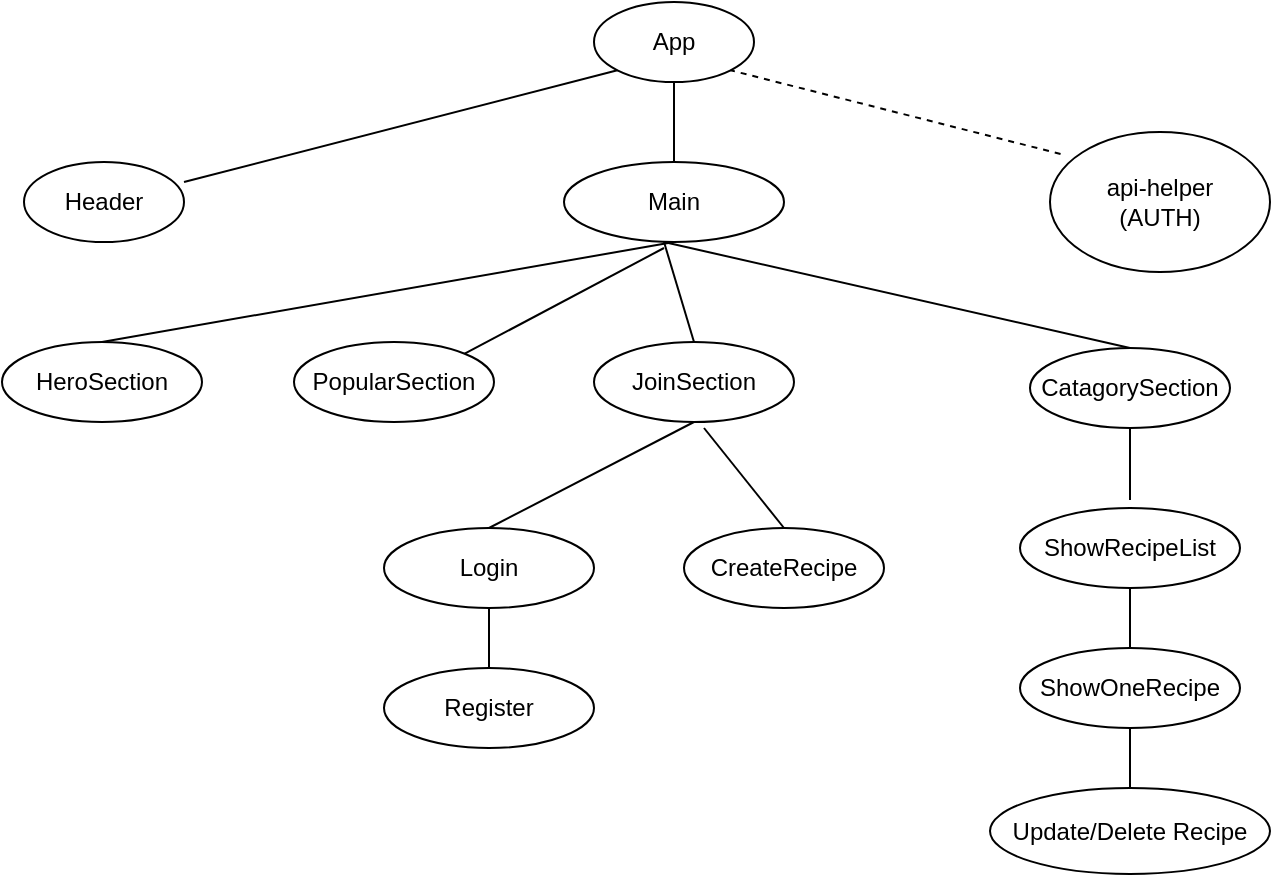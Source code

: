 <mxfile version="13.0.1" type="device"><diagram id="cnnocWHaCMA7tZl5Ek7D" name="Page-1"><mxGraphModel dx="744" dy="382" grid="1" gridSize="10" guides="1" tooltips="1" connect="1" arrows="1" fold="1" page="1" pageScale="1" pageWidth="850" pageHeight="1100" math="0" shadow="0"><root><mxCell id="0"/><mxCell id="1" parent="0"/><mxCell id="l2jvhVfBYW04XYhMV6Ue-7" value="App" style="ellipse;whiteSpace=wrap;html=1;" parent="1" vertex="1"><mxGeometry x="365" y="47" width="80" height="40" as="geometry"/></mxCell><mxCell id="l2jvhVfBYW04XYhMV6Ue-32" value="" style="edgeStyle=orthogonalEdgeStyle;rounded=0;orthogonalLoop=1;jettySize=auto;html=1;endArrow=none;endFill=0;" parent="1" source="l2jvhVfBYW04XYhMV6Ue-8" target="l2jvhVfBYW04XYhMV6Ue-7" edge="1"><mxGeometry relative="1" as="geometry"/></mxCell><mxCell id="l2jvhVfBYW04XYhMV6Ue-8" value="Main" style="ellipse;whiteSpace=wrap;html=1;" parent="1" vertex="1"><mxGeometry x="350" y="127" width="110" height="40" as="geometry"/></mxCell><mxCell id="l2jvhVfBYW04XYhMV6Ue-9" value="Header" style="ellipse;whiteSpace=wrap;html=1;" parent="1" vertex="1"><mxGeometry x="80" y="127" width="80" height="40" as="geometry"/></mxCell><mxCell id="l2jvhVfBYW04XYhMV6Ue-10" value="HeroSection" style="ellipse;whiteSpace=wrap;html=1;" parent="1" vertex="1"><mxGeometry x="69" y="217" width="100" height="40" as="geometry"/></mxCell><mxCell id="l2jvhVfBYW04XYhMV6Ue-11" value="PopularSection" style="ellipse;whiteSpace=wrap;html=1;" parent="1" vertex="1"><mxGeometry x="215" y="217" width="100" height="40" as="geometry"/></mxCell><mxCell id="l2jvhVfBYW04XYhMV6Ue-12" value="api-helper&lt;br&gt;(AUTH)" style="ellipse;whiteSpace=wrap;html=1;" parent="1" vertex="1"><mxGeometry x="593" y="112" width="110" height="70" as="geometry"/></mxCell><mxCell id="l2jvhVfBYW04XYhMV6Ue-13" value="Login" style="ellipse;whiteSpace=wrap;html=1;" parent="1" vertex="1"><mxGeometry x="260" y="310" width="105" height="40" as="geometry"/></mxCell><mxCell id="l2jvhVfBYW04XYhMV6Ue-14" value="Register" style="ellipse;whiteSpace=wrap;html=1;" parent="1" vertex="1"><mxGeometry x="260" y="380" width="105" height="40" as="geometry"/></mxCell><mxCell id="l2jvhVfBYW04XYhMV6Ue-17" value="CreateRecipe" style="ellipse;whiteSpace=wrap;html=1;" parent="1" vertex="1"><mxGeometry x="410" y="310" width="100" height="40" as="geometry"/></mxCell><mxCell id="l2jvhVfBYW04XYhMV6Ue-18" value="Update/Delete Recipe" style="ellipse;whiteSpace=wrap;html=1;" parent="1" vertex="1"><mxGeometry x="563" y="440" width="140" height="43" as="geometry"/></mxCell><mxCell id="l2jvhVfBYW04XYhMV6Ue-19" value="ShowRecipeList" style="ellipse;whiteSpace=wrap;html=1;" parent="1" vertex="1"><mxGeometry x="578" y="300" width="110" height="40" as="geometry"/></mxCell><mxCell id="l2jvhVfBYW04XYhMV6Ue-20" value="CatagorySection" style="ellipse;whiteSpace=wrap;html=1;" parent="1" vertex="1"><mxGeometry x="583" y="220" width="100" height="40" as="geometry"/></mxCell><mxCell id="l2jvhVfBYW04XYhMV6Ue-23" value="JoinSection" style="ellipse;whiteSpace=wrap;html=1;" parent="1" vertex="1"><mxGeometry x="365" y="217" width="100" height="40" as="geometry"/></mxCell><mxCell id="l2jvhVfBYW04XYhMV6Ue-24" value="ShowOneRecipe" style="ellipse;whiteSpace=wrap;html=1;" parent="1" vertex="1"><mxGeometry x="578" y="370" width="110" height="40" as="geometry"/></mxCell><mxCell id="l2jvhVfBYW04XYhMV6Ue-25" style="edgeStyle=orthogonalEdgeStyle;rounded=0;orthogonalLoop=1;jettySize=auto;html=1;exitX=0.5;exitY=1;exitDx=0;exitDy=0;" parent="1" source="l2jvhVfBYW04XYhMV6Ue-14" target="l2jvhVfBYW04XYhMV6Ue-14" edge="1"><mxGeometry relative="1" as="geometry"/></mxCell><mxCell id="l2jvhVfBYW04XYhMV6Ue-29" value="" style="endArrow=none;html=1;entryX=0;entryY=1;entryDx=0;entryDy=0;" parent="1" target="l2jvhVfBYW04XYhMV6Ue-7" edge="1"><mxGeometry width="50" height="50" relative="1" as="geometry"><mxPoint x="160" y="137" as="sourcePoint"/><mxPoint x="210" y="87" as="targetPoint"/></mxGeometry></mxCell><mxCell id="l2jvhVfBYW04XYhMV6Ue-35" value="" style="endArrow=none;html=1;entryX=0.5;entryY=1;entryDx=0;entryDy=0;exitX=0.5;exitY=0;exitDx=0;exitDy=0;" parent="1" source="l2jvhVfBYW04XYhMV6Ue-10" target="l2jvhVfBYW04XYhMV6Ue-8" edge="1"><mxGeometry width="50" height="50" relative="1" as="geometry"><mxPoint x="140" y="207" as="sourcePoint"/><mxPoint x="450" y="197" as="targetPoint"/></mxGeometry></mxCell><mxCell id="l2jvhVfBYW04XYhMV6Ue-37" value="" style="endArrow=none;html=1;exitX=0.5;exitY=0;exitDx=0;exitDy=0;" parent="1" source="l2jvhVfBYW04XYhMV6Ue-23" edge="1"><mxGeometry width="50" height="50" relative="1" as="geometry"><mxPoint x="400" y="217" as="sourcePoint"/><mxPoint x="400" y="167" as="targetPoint"/></mxGeometry></mxCell><mxCell id="l2jvhVfBYW04XYhMV6Ue-39" value="" style="endArrow=none;html=1;exitX=0.5;exitY=0;exitDx=0;exitDy=0;" parent="1" source="l2jvhVfBYW04XYhMV6Ue-20" edge="1"><mxGeometry width="50" height="50" relative="1" as="geometry"><mxPoint x="540" y="210" as="sourcePoint"/><mxPoint x="400" y="167" as="targetPoint"/></mxGeometry></mxCell><mxCell id="l2jvhVfBYW04XYhMV6Ue-43" value="" style="endArrow=none;html=1;entryX=0.5;entryY=1;entryDx=0;entryDy=0;" parent="1" target="l2jvhVfBYW04XYhMV6Ue-20" edge="1"><mxGeometry width="50" height="50" relative="1" as="geometry"><mxPoint x="633" y="296" as="sourcePoint"/><mxPoint x="563" y="170" as="targetPoint"/></mxGeometry></mxCell><mxCell id="l2jvhVfBYW04XYhMV6Ue-48" value="" style="endArrow=none;html=1;exitX=1;exitY=0;exitDx=0;exitDy=0;" parent="1" source="l2jvhVfBYW04XYhMV6Ue-11" edge="1"><mxGeometry width="50" height="50" relative="1" as="geometry"><mxPoint x="420" y="240" as="sourcePoint"/><mxPoint x="400" y="170" as="targetPoint"/></mxGeometry></mxCell><mxCell id="l2jvhVfBYW04XYhMV6Ue-49" value="" style="endArrow=none;html=1;exitX=0.5;exitY=0;exitDx=0;exitDy=0;entryX=0.5;entryY=1;entryDx=0;entryDy=0;" parent="1" source="l2jvhVfBYW04XYhMV6Ue-13" target="l2jvhVfBYW04XYhMV6Ue-23" edge="1"><mxGeometry width="50" height="50" relative="1" as="geometry"><mxPoint x="420" y="240" as="sourcePoint"/><mxPoint x="470" y="190" as="targetPoint"/></mxGeometry></mxCell><mxCell id="l2jvhVfBYW04XYhMV6Ue-50" value="" style="endArrow=none;html=1;exitX=0.5;exitY=0;exitDx=0;exitDy=0;entryX=0.5;entryY=1;entryDx=0;entryDy=0;" parent="1" source="l2jvhVfBYW04XYhMV6Ue-14" target="l2jvhVfBYW04XYhMV6Ue-13" edge="1"><mxGeometry width="50" height="50" relative="1" as="geometry"><mxPoint x="322.5" y="320.0" as="sourcePoint"/><mxPoint x="425" y="267" as="targetPoint"/></mxGeometry></mxCell><mxCell id="l2jvhVfBYW04XYhMV6Ue-51" value="" style="endArrow=none;html=1;exitX=0.5;exitY=0;exitDx=0;exitDy=0;" parent="1" source="l2jvhVfBYW04XYhMV6Ue-17" edge="1"><mxGeometry width="50" height="50" relative="1" as="geometry"><mxPoint x="420" y="240" as="sourcePoint"/><mxPoint x="420" y="260" as="targetPoint"/></mxGeometry></mxCell><mxCell id="l2jvhVfBYW04XYhMV6Ue-52" value="" style="endArrow=none;html=1;entryX=0.5;entryY=1;entryDx=0;entryDy=0;exitX=0.5;exitY=0;exitDx=0;exitDy=0;" parent="1" source="l2jvhVfBYW04XYhMV6Ue-24" target="l2jvhVfBYW04XYhMV6Ue-19" edge="1"><mxGeometry width="50" height="50" relative="1" as="geometry"><mxPoint x="628" y="363" as="sourcePoint"/><mxPoint x="448" y="243" as="targetPoint"/></mxGeometry></mxCell><mxCell id="l2jvhVfBYW04XYhMV6Ue-53" value="" style="endArrow=none;html=1;exitX=0.5;exitY=0;exitDx=0;exitDy=0;entryX=0.5;entryY=1;entryDx=0;entryDy=0;" parent="1" source="l2jvhVfBYW04XYhMV6Ue-18" target="l2jvhVfBYW04XYhMV6Ue-24" edge="1"><mxGeometry width="50" height="50" relative="1" as="geometry"><mxPoint x="398" y="293" as="sourcePoint"/><mxPoint x="448" y="243" as="targetPoint"/></mxGeometry></mxCell><mxCell id="l2jvhVfBYW04XYhMV6Ue-56" value="" style="endArrow=none;dashed=1;html=1;entryX=1;entryY=1;entryDx=0;entryDy=0;exitX=0.048;exitY=0.157;exitDx=0;exitDy=0;exitPerimeter=0;" parent="1" source="l2jvhVfBYW04XYhMV6Ue-12" target="l2jvhVfBYW04XYhMV6Ue-7" edge="1"><mxGeometry width="50" height="50" relative="1" as="geometry"><mxPoint x="420" y="290" as="sourcePoint"/><mxPoint x="470" y="240" as="targetPoint"/></mxGeometry></mxCell></root></mxGraphModel></diagram></mxfile>